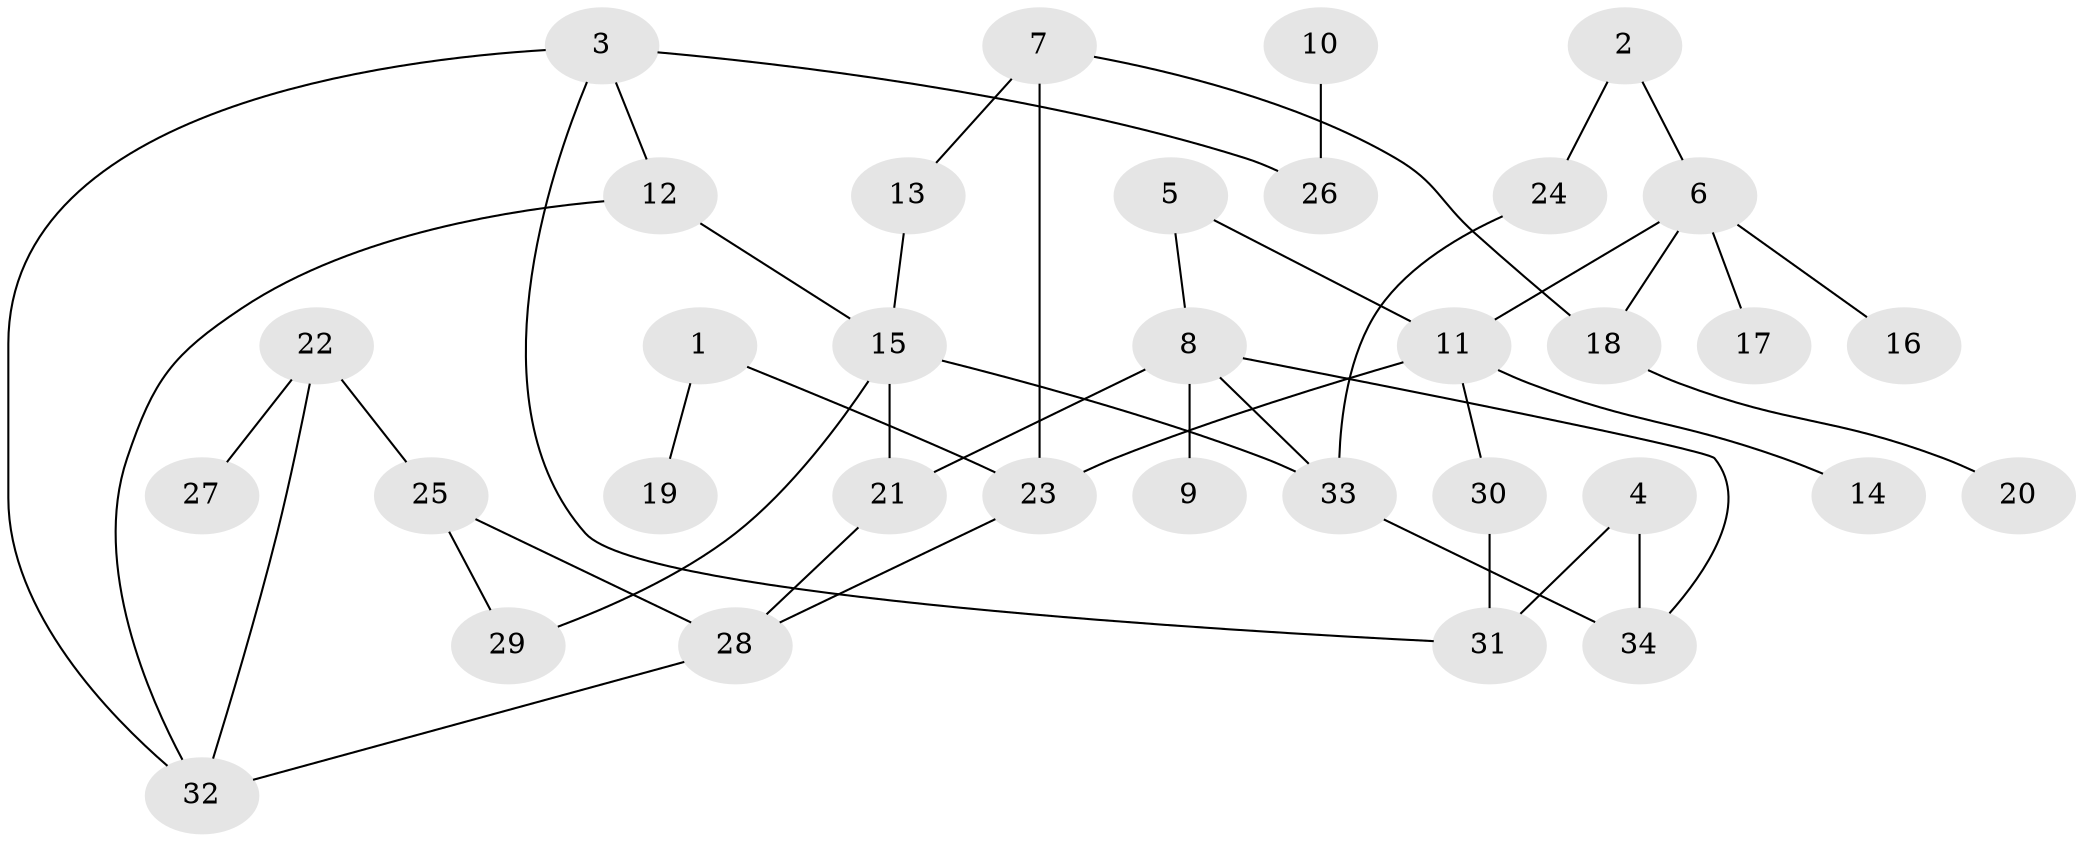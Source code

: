 // original degree distribution, {6: 0.008849557522123894, 7: 0.017699115044247787, 5: 0.04424778761061947, 4: 0.09734513274336283, 2: 0.3274336283185841, 3: 0.13274336283185842, 1: 0.37168141592920356}
// Generated by graph-tools (version 1.1) at 2025/36/03/04/25 23:36:13]
// undirected, 34 vertices, 45 edges
graph export_dot {
  node [color=gray90,style=filled];
  1;
  2;
  3;
  4;
  5;
  6;
  7;
  8;
  9;
  10;
  11;
  12;
  13;
  14;
  15;
  16;
  17;
  18;
  19;
  20;
  21;
  22;
  23;
  24;
  25;
  26;
  27;
  28;
  29;
  30;
  31;
  32;
  33;
  34;
  1 -- 19 [weight=1.0];
  1 -- 23 [weight=1.0];
  2 -- 6 [weight=1.0];
  2 -- 24 [weight=1.0];
  3 -- 12 [weight=1.0];
  3 -- 26 [weight=1.0];
  3 -- 31 [weight=1.0];
  3 -- 32 [weight=1.0];
  4 -- 31 [weight=1.0];
  4 -- 34 [weight=1.0];
  5 -- 8 [weight=1.0];
  5 -- 11 [weight=1.0];
  6 -- 11 [weight=1.0];
  6 -- 16 [weight=1.0];
  6 -- 17 [weight=1.0];
  6 -- 18 [weight=1.0];
  7 -- 13 [weight=1.0];
  7 -- 18 [weight=1.0];
  7 -- 23 [weight=1.0];
  8 -- 9 [weight=1.0];
  8 -- 21 [weight=1.0];
  8 -- 33 [weight=1.0];
  8 -- 34 [weight=1.0];
  10 -- 26 [weight=1.0];
  11 -- 14 [weight=1.0];
  11 -- 23 [weight=2.0];
  11 -- 30 [weight=1.0];
  12 -- 15 [weight=1.0];
  12 -- 32 [weight=1.0];
  13 -- 15 [weight=1.0];
  15 -- 21 [weight=1.0];
  15 -- 29 [weight=1.0];
  15 -- 33 [weight=1.0];
  18 -- 20 [weight=1.0];
  21 -- 28 [weight=1.0];
  22 -- 25 [weight=1.0];
  22 -- 27 [weight=1.0];
  22 -- 32 [weight=1.0];
  23 -- 28 [weight=1.0];
  24 -- 33 [weight=1.0];
  25 -- 28 [weight=1.0];
  25 -- 29 [weight=1.0];
  28 -- 32 [weight=1.0];
  30 -- 31 [weight=1.0];
  33 -- 34 [weight=1.0];
}
